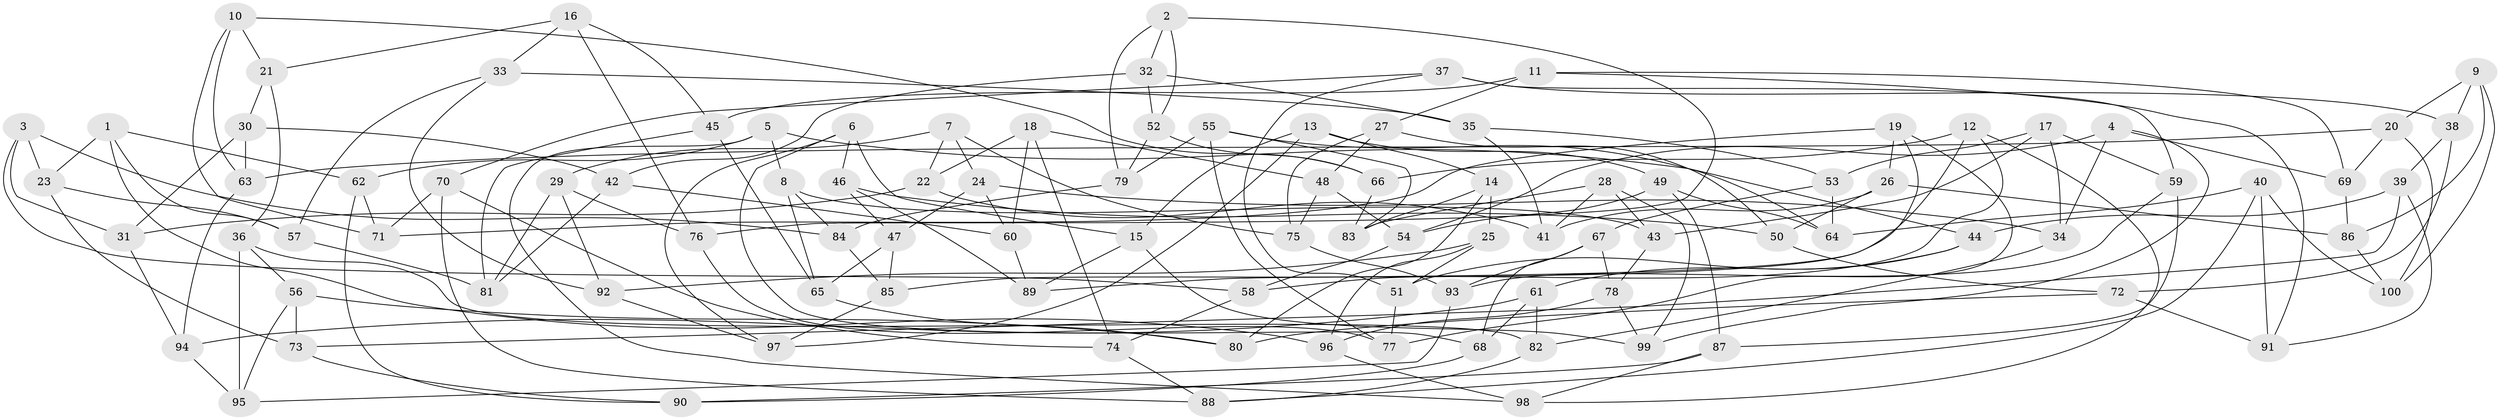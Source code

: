 // Generated by graph-tools (version 1.1) at 2025/39/02/21/25 10:39:00]
// undirected, 100 vertices, 200 edges
graph export_dot {
graph [start="1"]
  node [color=gray90,style=filled];
  1;
  2;
  3;
  4;
  5;
  6;
  7;
  8;
  9;
  10;
  11;
  12;
  13;
  14;
  15;
  16;
  17;
  18;
  19;
  20;
  21;
  22;
  23;
  24;
  25;
  26;
  27;
  28;
  29;
  30;
  31;
  32;
  33;
  34;
  35;
  36;
  37;
  38;
  39;
  40;
  41;
  42;
  43;
  44;
  45;
  46;
  47;
  48;
  49;
  50;
  51;
  52;
  53;
  54;
  55;
  56;
  57;
  58;
  59;
  60;
  61;
  62;
  63;
  64;
  65;
  66;
  67;
  68;
  69;
  70;
  71;
  72;
  73;
  74;
  75;
  76;
  77;
  78;
  79;
  80;
  81;
  82;
  83;
  84;
  85;
  86;
  87;
  88;
  89;
  90;
  91;
  92;
  93;
  94;
  95;
  96;
  97;
  98;
  99;
  100;
  1 -- 62;
  1 -- 57;
  1 -- 23;
  1 -- 96;
  2 -- 76;
  2 -- 32;
  2 -- 52;
  2 -- 79;
  3 -- 84;
  3 -- 58;
  3 -- 23;
  3 -- 31;
  4 -- 54;
  4 -- 69;
  4 -- 99;
  4 -- 34;
  5 -- 62;
  5 -- 44;
  5 -- 8;
  5 -- 98;
  6 -- 97;
  6 -- 68;
  6 -- 46;
  6 -- 15;
  7 -- 24;
  7 -- 22;
  7 -- 75;
  7 -- 29;
  8 -- 84;
  8 -- 43;
  8 -- 65;
  9 -- 100;
  9 -- 38;
  9 -- 20;
  9 -- 86;
  10 -- 63;
  10 -- 21;
  10 -- 66;
  10 -- 71;
  11 -- 27;
  11 -- 45;
  11 -- 91;
  11 -- 69;
  12 -- 85;
  12 -- 98;
  12 -- 66;
  12 -- 58;
  13 -- 49;
  13 -- 15;
  13 -- 14;
  13 -- 97;
  14 -- 80;
  14 -- 83;
  14 -- 25;
  15 -- 89;
  15 -- 99;
  16 -- 76;
  16 -- 21;
  16 -- 45;
  16 -- 33;
  17 -- 43;
  17 -- 53;
  17 -- 34;
  17 -- 59;
  18 -- 48;
  18 -- 60;
  18 -- 22;
  18 -- 74;
  19 -- 26;
  19 -- 89;
  19 -- 77;
  19 -- 71;
  20 -- 100;
  20 -- 69;
  20 -- 63;
  21 -- 30;
  21 -- 36;
  22 -- 31;
  22 -- 41;
  23 -- 57;
  23 -- 73;
  24 -- 47;
  24 -- 34;
  24 -- 60;
  25 -- 51;
  25 -- 92;
  25 -- 96;
  26 -- 50;
  26 -- 41;
  26 -- 86;
  27 -- 48;
  27 -- 50;
  27 -- 75;
  28 -- 41;
  28 -- 99;
  28 -- 43;
  28 -- 83;
  29 -- 92;
  29 -- 81;
  29 -- 76;
  30 -- 63;
  30 -- 42;
  30 -- 31;
  31 -- 94;
  32 -- 35;
  32 -- 42;
  32 -- 52;
  33 -- 92;
  33 -- 35;
  33 -- 57;
  34 -- 82;
  35 -- 53;
  35 -- 41;
  36 -- 95;
  36 -- 56;
  36 -- 82;
  37 -- 70;
  37 -- 51;
  37 -- 59;
  37 -- 38;
  38 -- 39;
  38 -- 72;
  39 -- 91;
  39 -- 44;
  39 -- 73;
  40 -- 91;
  40 -- 88;
  40 -- 100;
  40 -- 64;
  42 -- 81;
  42 -- 60;
  43 -- 78;
  44 -- 51;
  44 -- 61;
  45 -- 65;
  45 -- 81;
  46 -- 50;
  46 -- 47;
  46 -- 89;
  47 -- 65;
  47 -- 85;
  48 -- 75;
  48 -- 54;
  49 -- 54;
  49 -- 87;
  49 -- 64;
  50 -- 72;
  51 -- 77;
  52 -- 66;
  52 -- 79;
  53 -- 67;
  53 -- 64;
  54 -- 58;
  55 -- 77;
  55 -- 64;
  55 -- 79;
  55 -- 83;
  56 -- 95;
  56 -- 73;
  56 -- 80;
  57 -- 81;
  58 -- 74;
  59 -- 93;
  59 -- 87;
  60 -- 89;
  61 -- 82;
  61 -- 68;
  61 -- 94;
  62 -- 71;
  62 -- 90;
  63 -- 94;
  65 -- 80;
  66 -- 83;
  67 -- 68;
  67 -- 93;
  67 -- 78;
  68 -- 90;
  69 -- 86;
  70 -- 71;
  70 -- 88;
  70 -- 74;
  72 -- 91;
  72 -- 80;
  73 -- 90;
  74 -- 88;
  75 -- 93;
  76 -- 77;
  78 -- 99;
  78 -- 96;
  79 -- 84;
  82 -- 88;
  84 -- 85;
  85 -- 97;
  86 -- 100;
  87 -- 90;
  87 -- 98;
  92 -- 97;
  93 -- 95;
  94 -- 95;
  96 -- 98;
}
